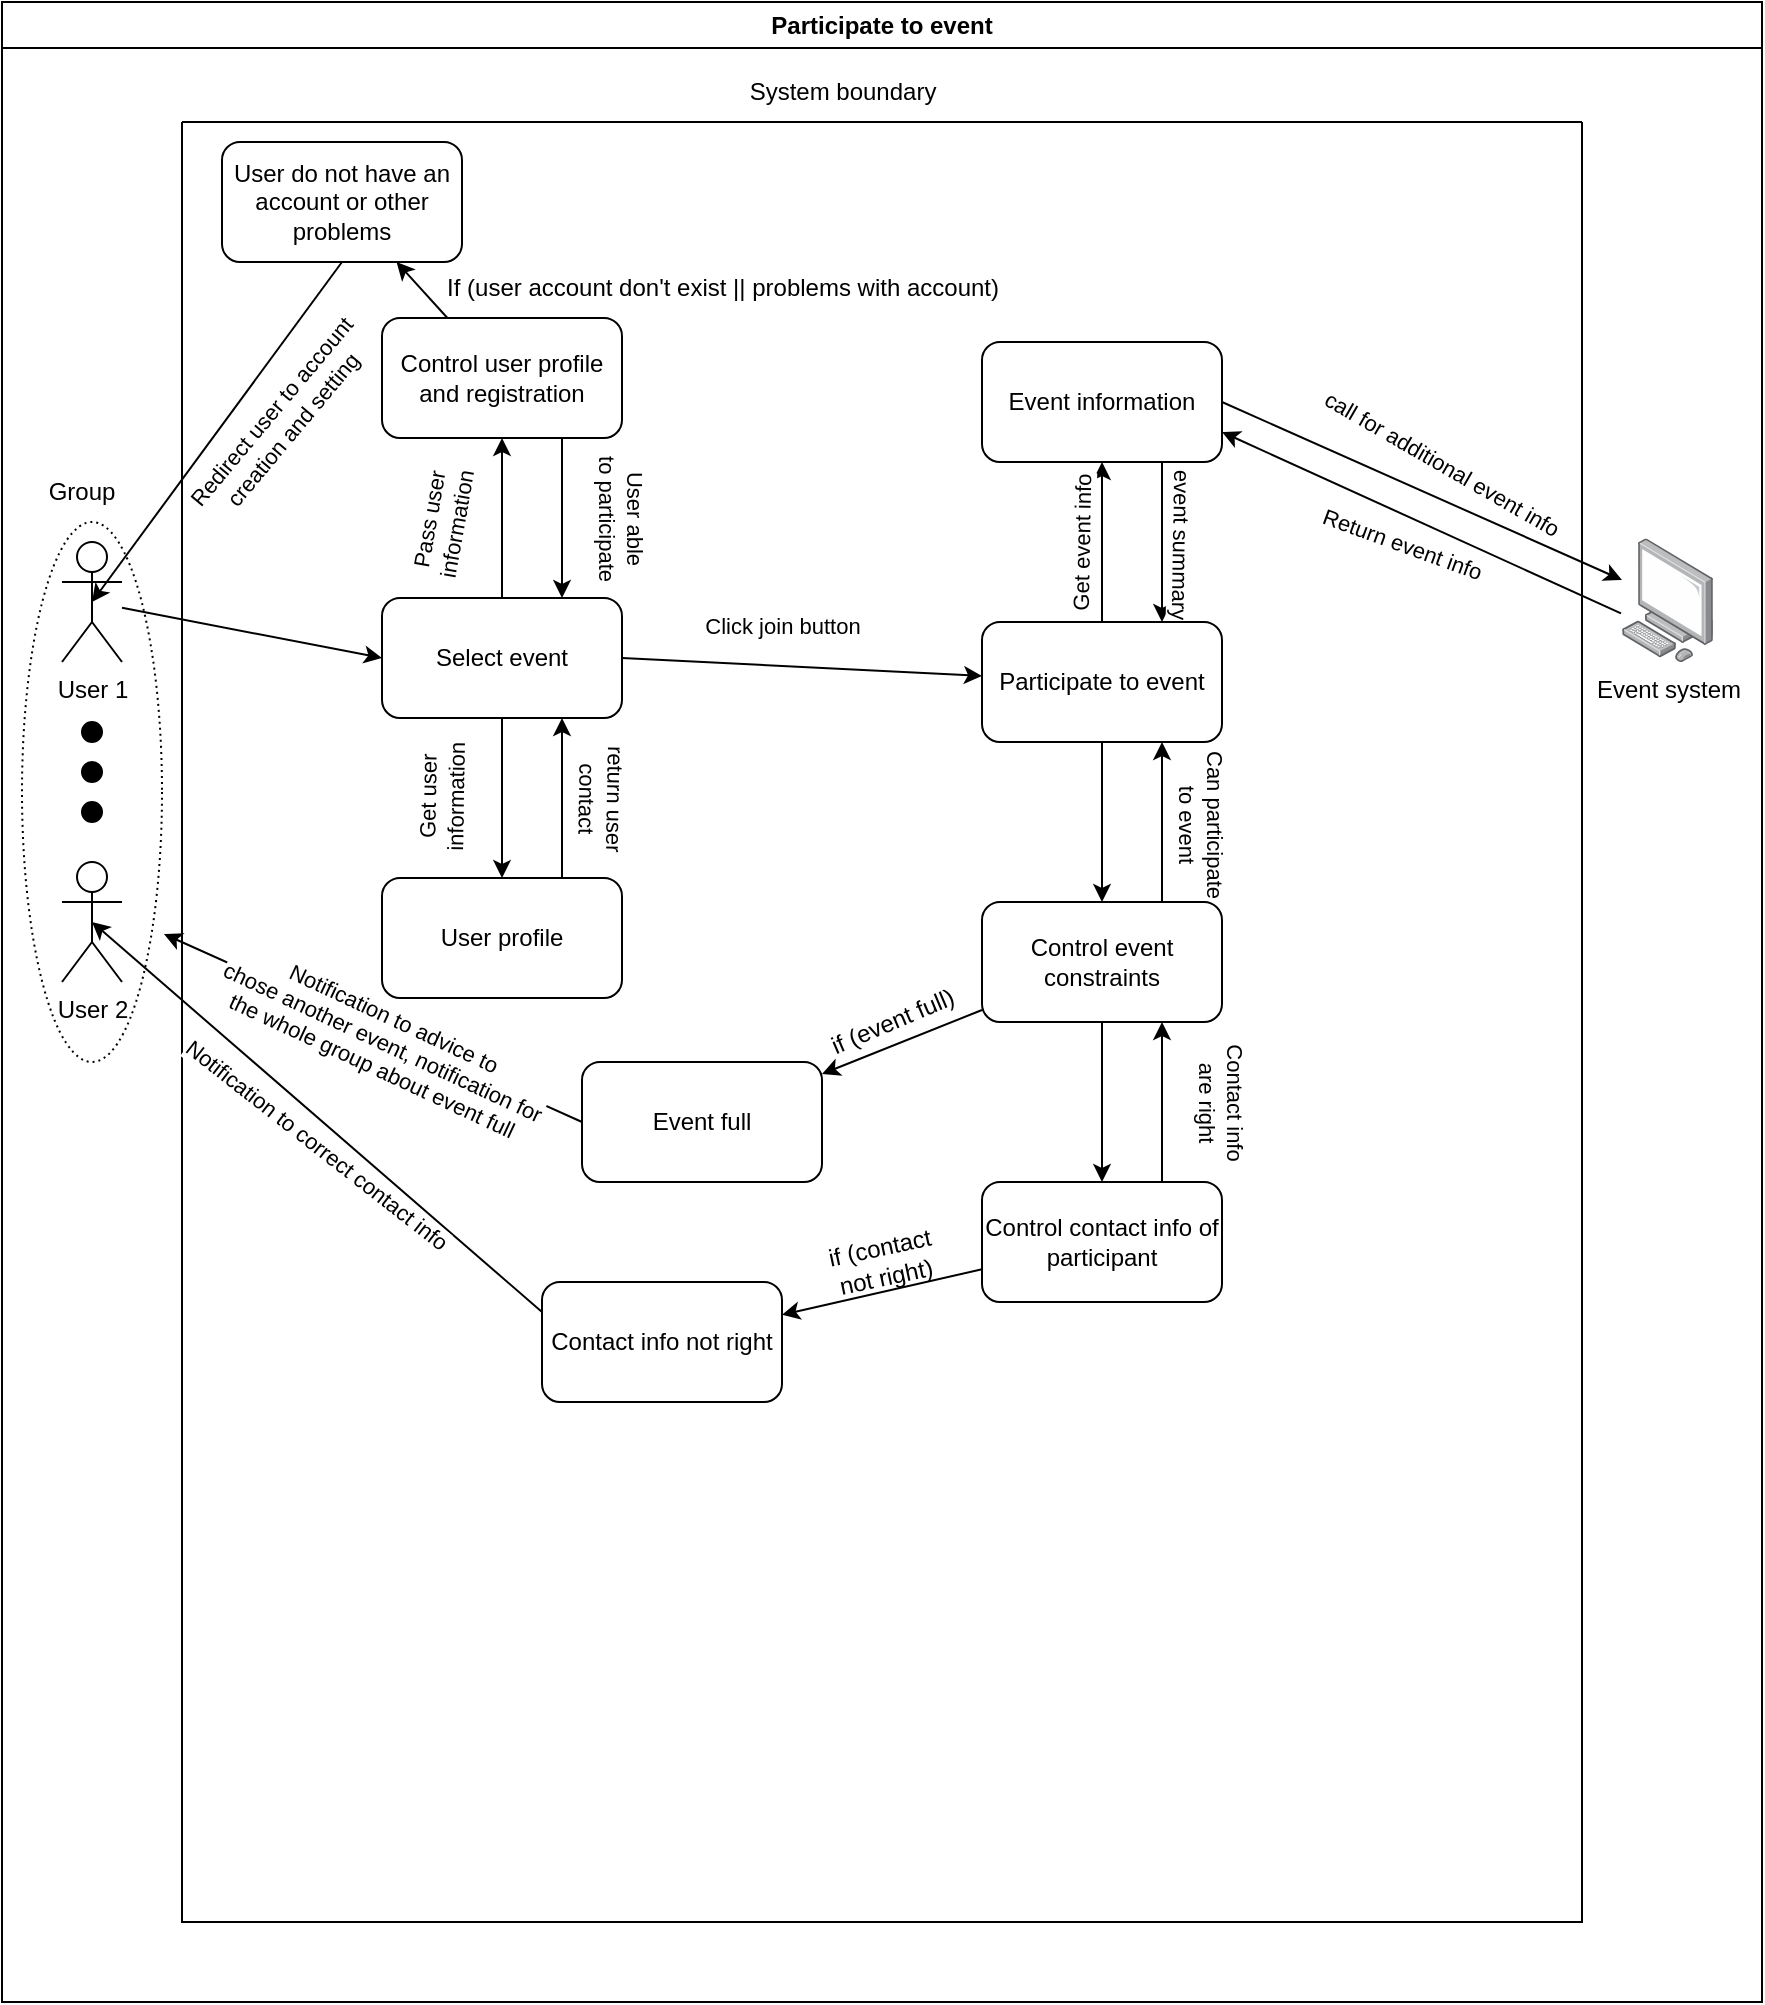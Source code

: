 <mxfile version="21.2.2" type="github">
  <diagram name="Pagina-1" id="0LB9FfLSfmmGYp-lagXw">
    <mxGraphModel dx="1221" dy="759" grid="1" gridSize="10" guides="1" tooltips="1" connect="1" arrows="1" fold="1" page="1" pageScale="1" pageWidth="827" pageHeight="1169" math="0" shadow="0">
      <root>
        <mxCell id="0" />
        <mxCell id="1" parent="0" />
        <mxCell id="jyjkLJiU4tbFKEdJ2gJg-1" value="Participate to event" style="swimlane;whiteSpace=wrap;html=1;" parent="1" vertex="1">
          <mxGeometry x="80" width="880" height="1000" as="geometry" />
        </mxCell>
        <mxCell id="jyjkLJiU4tbFKEdJ2gJg-6" value="" style="ellipse;whiteSpace=wrap;html=1;fillColor=none;dashed=1;dashPattern=1 2;" parent="jyjkLJiU4tbFKEdJ2gJg-1" vertex="1">
          <mxGeometry x="10" y="260" width="70" height="270" as="geometry" />
        </mxCell>
        <mxCell id="jyjkLJiU4tbFKEdJ2gJg-3" value="System boundary" style="text;html=1;align=center;verticalAlign=middle;resizable=0;points=[];autosize=1;strokeColor=none;fillColor=none;" parent="jyjkLJiU4tbFKEdJ2gJg-1" vertex="1">
          <mxGeometry x="360" y="30" width="120" height="30" as="geometry" />
        </mxCell>
        <mxCell id="jyjkLJiU4tbFKEdJ2gJg-4" value="User 2" style="shape=umlActor;verticalLabelPosition=bottom;verticalAlign=top;html=1;outlineConnect=0;" parent="jyjkLJiU4tbFKEdJ2gJg-1" vertex="1">
          <mxGeometry x="30" y="430" width="30" height="60" as="geometry" />
        </mxCell>
        <mxCell id="jyjkLJiU4tbFKEdJ2gJg-5" value="User 1" style="shape=umlActor;verticalLabelPosition=bottom;verticalAlign=top;html=1;outlineConnect=0;" parent="jyjkLJiU4tbFKEdJ2gJg-1" vertex="1">
          <mxGeometry x="30" y="270" width="30" height="60" as="geometry" />
        </mxCell>
        <mxCell id="jyjkLJiU4tbFKEdJ2gJg-7" value="" style="ellipse;whiteSpace=wrap;html=1;aspect=fixed;fillColor=#000000;" parent="jyjkLJiU4tbFKEdJ2gJg-1" vertex="1">
          <mxGeometry x="40" y="360" width="10" height="10" as="geometry" />
        </mxCell>
        <mxCell id="jyjkLJiU4tbFKEdJ2gJg-8" value="" style="ellipse;whiteSpace=wrap;html=1;aspect=fixed;fillColor=#000000;" parent="jyjkLJiU4tbFKEdJ2gJg-1" vertex="1">
          <mxGeometry x="40" y="380" width="10" height="10" as="geometry" />
        </mxCell>
        <mxCell id="jyjkLJiU4tbFKEdJ2gJg-9" value="" style="ellipse;whiteSpace=wrap;html=1;aspect=fixed;fillColor=#000000;" parent="jyjkLJiU4tbFKEdJ2gJg-1" vertex="1">
          <mxGeometry x="40" y="400" width="10" height="10" as="geometry" />
        </mxCell>
        <mxCell id="jyjkLJiU4tbFKEdJ2gJg-10" value="Group" style="text;html=1;strokeColor=none;fillColor=none;align=center;verticalAlign=middle;whiteSpace=wrap;rounded=0;" parent="jyjkLJiU4tbFKEdJ2gJg-1" vertex="1">
          <mxGeometry x="10" y="230" width="60" height="30" as="geometry" />
        </mxCell>
        <mxCell id="jyjkLJiU4tbFKEdJ2gJg-11" value="Event system" style="image;points=[];aspect=fixed;html=1;align=center;shadow=0;dashed=0;image=img/lib/allied_telesis/computer_and_terminals/Personal_Computer.svg;" parent="jyjkLJiU4tbFKEdJ2gJg-1" vertex="1">
          <mxGeometry x="810" y="268.2" width="45.6" height="61.8" as="geometry" />
        </mxCell>
        <mxCell id="jyjkLJiU4tbFKEdJ2gJg-2" value="" style="swimlane;startSize=0;" parent="1" vertex="1">
          <mxGeometry x="170" y="60" width="700" height="900" as="geometry" />
        </mxCell>
        <mxCell id="jyjkLJiU4tbFKEdJ2gJg-14" style="rounded=0;orthogonalLoop=1;jettySize=auto;html=1;exitX=1;exitY=0.5;exitDx=0;exitDy=0;" parent="jyjkLJiU4tbFKEdJ2gJg-2" source="jyjkLJiU4tbFKEdJ2gJg-12" target="jyjkLJiU4tbFKEdJ2gJg-13" edge="1">
          <mxGeometry relative="1" as="geometry" />
        </mxCell>
        <mxCell id="riMscgRFWsUVu2BTz0AU-16" value="Click join button" style="edgeLabel;html=1;align=center;verticalAlign=middle;resizable=0;points=[];" vertex="1" connectable="0" parent="jyjkLJiU4tbFKEdJ2gJg-14">
          <mxGeometry x="-0.19" relative="1" as="geometry">
            <mxPoint x="7" y="-20" as="offset" />
          </mxGeometry>
        </mxCell>
        <mxCell id="riMscgRFWsUVu2BTz0AU-5" value="" style="edgeStyle=none;rounded=0;orthogonalLoop=1;jettySize=auto;html=1;" edge="1" parent="jyjkLJiU4tbFKEdJ2gJg-2" source="jyjkLJiU4tbFKEdJ2gJg-12" target="riMscgRFWsUVu2BTz0AU-4">
          <mxGeometry relative="1" as="geometry" />
        </mxCell>
        <mxCell id="riMscgRFWsUVu2BTz0AU-6" value="Pass user &lt;br&gt;information" style="edgeLabel;html=1;align=center;verticalAlign=middle;resizable=0;points=[];rotation=-80;" vertex="1" connectable="0" parent="riMscgRFWsUVu2BTz0AU-5">
          <mxGeometry x="0.425" y="1" relative="1" as="geometry">
            <mxPoint x="-29" y="19" as="offset" />
          </mxGeometry>
        </mxCell>
        <mxCell id="riMscgRFWsUVu2BTz0AU-11" value="" style="edgeStyle=none;rounded=0;orthogonalLoop=1;jettySize=auto;html=1;" edge="1" parent="jyjkLJiU4tbFKEdJ2gJg-2" source="jyjkLJiU4tbFKEdJ2gJg-12" target="riMscgRFWsUVu2BTz0AU-10">
          <mxGeometry relative="1" as="geometry" />
        </mxCell>
        <mxCell id="riMscgRFWsUVu2BTz0AU-12" value="Get user &lt;br&gt;information" style="edgeLabel;html=1;align=center;verticalAlign=middle;resizable=0;points=[];rotation=-89;" vertex="1" connectable="0" parent="riMscgRFWsUVu2BTz0AU-11">
          <mxGeometry x="-0.358" y="1" relative="1" as="geometry">
            <mxPoint x="-31" y="14" as="offset" />
          </mxGeometry>
        </mxCell>
        <mxCell id="jyjkLJiU4tbFKEdJ2gJg-12" value="Select event" style="rounded=1;whiteSpace=wrap;html=1;" parent="jyjkLJiU4tbFKEdJ2gJg-2" vertex="1">
          <mxGeometry x="100" y="238" width="120" height="60" as="geometry" />
        </mxCell>
        <mxCell id="riMscgRFWsUVu2BTz0AU-18" value="" style="edgeStyle=none;rounded=0;orthogonalLoop=1;jettySize=auto;html=1;" edge="1" parent="jyjkLJiU4tbFKEdJ2gJg-2" source="jyjkLJiU4tbFKEdJ2gJg-13" target="riMscgRFWsUVu2BTz0AU-17">
          <mxGeometry relative="1" as="geometry" />
        </mxCell>
        <mxCell id="riMscgRFWsUVu2BTz0AU-22" value="Get event info" style="edgeLabel;html=1;align=center;verticalAlign=middle;resizable=0;points=[];rotation=-89;" vertex="1" connectable="0" parent="riMscgRFWsUVu2BTz0AU-18">
          <mxGeometry x="0.342" y="-1" relative="1" as="geometry">
            <mxPoint x="-11" y="14" as="offset" />
          </mxGeometry>
        </mxCell>
        <mxCell id="riMscgRFWsUVu2BTz0AU-20" value="" style="edgeStyle=none;rounded=0;orthogonalLoop=1;jettySize=auto;html=1;" edge="1" parent="jyjkLJiU4tbFKEdJ2gJg-2" source="jyjkLJiU4tbFKEdJ2gJg-13" target="riMscgRFWsUVu2BTz0AU-19">
          <mxGeometry relative="1" as="geometry" />
        </mxCell>
        <mxCell id="jyjkLJiU4tbFKEdJ2gJg-13" value="Participate to event" style="rounded=1;whiteSpace=wrap;html=1;" parent="jyjkLJiU4tbFKEdJ2gJg-2" vertex="1">
          <mxGeometry x="400" y="250" width="120" height="60" as="geometry" />
        </mxCell>
        <mxCell id="riMscgRFWsUVu2BTz0AU-3" style="edgeStyle=none;rounded=0;orthogonalLoop=1;jettySize=auto;html=1;exitX=0.5;exitY=0;exitDx=0;exitDy=0;" edge="1" parent="jyjkLJiU4tbFKEdJ2gJg-2" source="jyjkLJiU4tbFKEdJ2gJg-12" target="jyjkLJiU4tbFKEdJ2gJg-12">
          <mxGeometry relative="1" as="geometry" />
        </mxCell>
        <mxCell id="riMscgRFWsUVu2BTz0AU-7" style="edgeStyle=none;rounded=0;orthogonalLoop=1;jettySize=auto;html=1;exitX=0.75;exitY=1;exitDx=0;exitDy=0;entryX=0.75;entryY=0;entryDx=0;entryDy=0;" edge="1" parent="jyjkLJiU4tbFKEdJ2gJg-2" source="riMscgRFWsUVu2BTz0AU-4" target="jyjkLJiU4tbFKEdJ2gJg-12">
          <mxGeometry relative="1" as="geometry" />
        </mxCell>
        <mxCell id="riMscgRFWsUVu2BTz0AU-9" value="User able &lt;br&gt;to participate" style="edgeLabel;html=1;align=center;verticalAlign=middle;resizable=0;points=[];rotation=90;" vertex="1" connectable="0" parent="riMscgRFWsUVu2BTz0AU-7">
          <mxGeometry x="0.317" y="1" relative="1" as="geometry">
            <mxPoint x="29" y="-13" as="offset" />
          </mxGeometry>
        </mxCell>
        <mxCell id="riMscgRFWsUVu2BTz0AU-30" value="" style="edgeStyle=none;rounded=0;orthogonalLoop=1;jettySize=auto;html=1;" edge="1" parent="jyjkLJiU4tbFKEdJ2gJg-2" source="riMscgRFWsUVu2BTz0AU-4" target="riMscgRFWsUVu2BTz0AU-29">
          <mxGeometry relative="1" as="geometry" />
        </mxCell>
        <mxCell id="riMscgRFWsUVu2BTz0AU-4" value="Control user profile&lt;br&gt;and registration" style="rounded=1;whiteSpace=wrap;html=1;" vertex="1" parent="jyjkLJiU4tbFKEdJ2gJg-2">
          <mxGeometry x="100" y="98" width="120" height="60" as="geometry" />
        </mxCell>
        <mxCell id="riMscgRFWsUVu2BTz0AU-14" style="edgeStyle=none;rounded=0;orthogonalLoop=1;jettySize=auto;html=1;exitX=0.75;exitY=0;exitDx=0;exitDy=0;entryX=0.75;entryY=1;entryDx=0;entryDy=0;" edge="1" parent="jyjkLJiU4tbFKEdJ2gJg-2" source="riMscgRFWsUVu2BTz0AU-10" target="jyjkLJiU4tbFKEdJ2gJg-12">
          <mxGeometry relative="1" as="geometry" />
        </mxCell>
        <mxCell id="riMscgRFWsUVu2BTz0AU-15" value="return user &lt;br&gt;contact" style="edgeLabel;html=1;align=center;verticalAlign=middle;resizable=0;points=[];rotation=91;" vertex="1" connectable="0" parent="riMscgRFWsUVu2BTz0AU-14">
          <mxGeometry x="0.408" y="1" relative="1" as="geometry">
            <mxPoint x="21" y="16" as="offset" />
          </mxGeometry>
        </mxCell>
        <mxCell id="riMscgRFWsUVu2BTz0AU-10" value="User profile" style="rounded=1;whiteSpace=wrap;html=1;" vertex="1" parent="jyjkLJiU4tbFKEdJ2gJg-2">
          <mxGeometry x="100" y="378" width="120" height="60" as="geometry" />
        </mxCell>
        <mxCell id="riMscgRFWsUVu2BTz0AU-23" style="edgeStyle=none;rounded=0;orthogonalLoop=1;jettySize=auto;html=1;exitX=0.75;exitY=1;exitDx=0;exitDy=0;entryX=0.75;entryY=0;entryDx=0;entryDy=0;" edge="1" parent="jyjkLJiU4tbFKEdJ2gJg-2" source="riMscgRFWsUVu2BTz0AU-17" target="jyjkLJiU4tbFKEdJ2gJg-13">
          <mxGeometry relative="1" as="geometry" />
        </mxCell>
        <mxCell id="riMscgRFWsUVu2BTz0AU-24" value="Return event info" style="edgeLabel;html=1;align=center;verticalAlign=middle;resizable=0;points=[];rotation=20;" vertex="1" connectable="0" parent="riMscgRFWsUVu2BTz0AU-23">
          <mxGeometry x="-0.417" y="-1" relative="1" as="geometry">
            <mxPoint x="121" y="17" as="offset" />
          </mxGeometry>
        </mxCell>
        <mxCell id="riMscgRFWsUVu2BTz0AU-48" value="event summary" style="edgeLabel;html=1;align=center;verticalAlign=middle;resizable=0;points=[];rotation=91;" vertex="1" connectable="0" parent="riMscgRFWsUVu2BTz0AU-23">
          <mxGeometry x="-0.442" y="-2" relative="1" as="geometry">
            <mxPoint x="12" y="18" as="offset" />
          </mxGeometry>
        </mxCell>
        <mxCell id="riMscgRFWsUVu2BTz0AU-17" value="Event information" style="rounded=1;whiteSpace=wrap;html=1;" vertex="1" parent="jyjkLJiU4tbFKEdJ2gJg-2">
          <mxGeometry x="400" y="110" width="120" height="60" as="geometry" />
        </mxCell>
        <mxCell id="riMscgRFWsUVu2BTz0AU-21" style="edgeStyle=none;rounded=0;orthogonalLoop=1;jettySize=auto;html=1;exitX=0.75;exitY=0;exitDx=0;exitDy=0;entryX=0.75;entryY=1;entryDx=0;entryDy=0;" edge="1" parent="jyjkLJiU4tbFKEdJ2gJg-2" source="riMscgRFWsUVu2BTz0AU-19" target="jyjkLJiU4tbFKEdJ2gJg-13">
          <mxGeometry relative="1" as="geometry" />
        </mxCell>
        <mxCell id="riMscgRFWsUVu2BTz0AU-49" value="Can participate&lt;br&gt;to event" style="edgeLabel;html=1;align=center;verticalAlign=middle;resizable=0;points=[];rotation=90;" vertex="1" connectable="0" parent="riMscgRFWsUVu2BTz0AU-21">
          <mxGeometry x="0.567" y="2" relative="1" as="geometry">
            <mxPoint x="22" y="23" as="offset" />
          </mxGeometry>
        </mxCell>
        <mxCell id="riMscgRFWsUVu2BTz0AU-34" value="" style="edgeStyle=none;rounded=0;orthogonalLoop=1;jettySize=auto;html=1;" edge="1" parent="jyjkLJiU4tbFKEdJ2gJg-2" source="riMscgRFWsUVu2BTz0AU-19" target="riMscgRFWsUVu2BTz0AU-33">
          <mxGeometry relative="1" as="geometry" />
        </mxCell>
        <mxCell id="riMscgRFWsUVu2BTz0AU-37" value="" style="edgeStyle=none;rounded=0;orthogonalLoop=1;jettySize=auto;html=1;" edge="1" parent="jyjkLJiU4tbFKEdJ2gJg-2" source="riMscgRFWsUVu2BTz0AU-19" target="riMscgRFWsUVu2BTz0AU-36">
          <mxGeometry relative="1" as="geometry" />
        </mxCell>
        <mxCell id="riMscgRFWsUVu2BTz0AU-19" value="Control event constraints" style="rounded=1;whiteSpace=wrap;html=1;" vertex="1" parent="jyjkLJiU4tbFKEdJ2gJg-2">
          <mxGeometry x="400" y="390" width="120" height="60" as="geometry" />
        </mxCell>
        <mxCell id="riMscgRFWsUVu2BTz0AU-29" value="User do not have an account or other problems" style="rounded=1;whiteSpace=wrap;html=1;" vertex="1" parent="jyjkLJiU4tbFKEdJ2gJg-2">
          <mxGeometry x="20" y="10" width="120" height="60" as="geometry" />
        </mxCell>
        <mxCell id="riMscgRFWsUVu2BTz0AU-33" value="Event full" style="rounded=1;whiteSpace=wrap;html=1;" vertex="1" parent="jyjkLJiU4tbFKEdJ2gJg-2">
          <mxGeometry x="200" y="470" width="120" height="60" as="geometry" />
        </mxCell>
        <mxCell id="riMscgRFWsUVu2BTz0AU-40" value="" style="edgeStyle=none;rounded=0;orthogonalLoop=1;jettySize=auto;html=1;" edge="1" parent="jyjkLJiU4tbFKEdJ2gJg-2" source="riMscgRFWsUVu2BTz0AU-36" target="riMscgRFWsUVu2BTz0AU-39">
          <mxGeometry relative="1" as="geometry" />
        </mxCell>
        <mxCell id="riMscgRFWsUVu2BTz0AU-46" style="edgeStyle=none;rounded=0;orthogonalLoop=1;jettySize=auto;html=1;exitX=0.75;exitY=0;exitDx=0;exitDy=0;entryX=0.75;entryY=1;entryDx=0;entryDy=0;" edge="1" parent="jyjkLJiU4tbFKEdJ2gJg-2" source="riMscgRFWsUVu2BTz0AU-36" target="riMscgRFWsUVu2BTz0AU-19">
          <mxGeometry relative="1" as="geometry" />
        </mxCell>
        <mxCell id="riMscgRFWsUVu2BTz0AU-50" value="Contact info &lt;br&gt;are right" style="edgeLabel;html=1;align=center;verticalAlign=middle;resizable=0;points=[];rotation=90;" vertex="1" connectable="0" parent="riMscgRFWsUVu2BTz0AU-46">
          <mxGeometry x="0.333" y="3" relative="1" as="geometry">
            <mxPoint x="33" y="13" as="offset" />
          </mxGeometry>
        </mxCell>
        <mxCell id="riMscgRFWsUVu2BTz0AU-36" value="Control contact info of participant" style="rounded=1;whiteSpace=wrap;html=1;" vertex="1" parent="jyjkLJiU4tbFKEdJ2gJg-2">
          <mxGeometry x="400" y="530" width="120" height="60" as="geometry" />
        </mxCell>
        <mxCell id="riMscgRFWsUVu2BTz0AU-39" value="Contact info not right" style="rounded=1;whiteSpace=wrap;html=1;" vertex="1" parent="jyjkLJiU4tbFKEdJ2gJg-2">
          <mxGeometry x="180" y="580" width="120" height="60" as="geometry" />
        </mxCell>
        <mxCell id="riMscgRFWsUVu2BTz0AU-45" value="if (contact &lt;br&gt;not right)" style="text;html=1;align=center;verticalAlign=middle;resizable=0;points=[];autosize=1;strokeColor=none;fillColor=none;rotation=-12;" vertex="1" parent="jyjkLJiU4tbFKEdJ2gJg-2">
          <mxGeometry x="310" y="550" width="80" height="40" as="geometry" />
        </mxCell>
        <mxCell id="riMscgRFWsUVu2BTz0AU-47" value="If (user account don&#39;t exist || problems with account)" style="text;html=1;align=center;verticalAlign=middle;resizable=0;points=[];autosize=1;strokeColor=none;fillColor=none;" vertex="1" parent="jyjkLJiU4tbFKEdJ2gJg-2">
          <mxGeometry x="120" y="68" width="300" height="30" as="geometry" />
        </mxCell>
        <mxCell id="riMscgRFWsUVu2BTz0AU-44" value="if (event full)" style="text;html=1;align=center;verticalAlign=middle;resizable=0;points=[];autosize=1;strokeColor=none;fillColor=none;rotation=-23;" vertex="1" parent="jyjkLJiU4tbFKEdJ2gJg-2">
          <mxGeometry x="310" y="435" width="90" height="30" as="geometry" />
        </mxCell>
        <mxCell id="riMscgRFWsUVu2BTz0AU-1" style="rounded=0;orthogonalLoop=1;jettySize=auto;html=1;entryX=0;entryY=0.5;entryDx=0;entryDy=0;" edge="1" parent="1" source="jyjkLJiU4tbFKEdJ2gJg-5" target="jyjkLJiU4tbFKEdJ2gJg-12">
          <mxGeometry relative="1" as="geometry" />
        </mxCell>
        <mxCell id="riMscgRFWsUVu2BTz0AU-25" style="edgeStyle=none;rounded=0;orthogonalLoop=1;jettySize=auto;html=1;exitX=1;exitY=0.5;exitDx=0;exitDy=0;" edge="1" parent="1" source="riMscgRFWsUVu2BTz0AU-17" target="jyjkLJiU4tbFKEdJ2gJg-11">
          <mxGeometry relative="1" as="geometry" />
        </mxCell>
        <mxCell id="riMscgRFWsUVu2BTz0AU-26" value="call for additional event info" style="edgeLabel;html=1;align=center;verticalAlign=middle;resizable=0;points=[];rotation=30;" vertex="1" connectable="0" parent="riMscgRFWsUVu2BTz0AU-25">
          <mxGeometry x="-0.261" y="3" relative="1" as="geometry">
            <mxPoint x="35" as="offset" />
          </mxGeometry>
        </mxCell>
        <mxCell id="riMscgRFWsUVu2BTz0AU-28" value="" style="edgeStyle=none;rounded=0;orthogonalLoop=1;jettySize=auto;html=1;entryX=1;entryY=0.75;entryDx=0;entryDy=0;exitX=-0.011;exitY=0.607;exitDx=0;exitDy=0;exitPerimeter=0;" edge="1" parent="1" source="jyjkLJiU4tbFKEdJ2gJg-11" target="riMscgRFWsUVu2BTz0AU-17">
          <mxGeometry relative="1" as="geometry">
            <mxPoint x="847.2" y="299.1" as="targetPoint" />
          </mxGeometry>
        </mxCell>
        <mxCell id="riMscgRFWsUVu2BTz0AU-31" style="edgeStyle=none;rounded=0;orthogonalLoop=1;jettySize=auto;html=1;exitX=0.5;exitY=1;exitDx=0;exitDy=0;entryX=0.5;entryY=0.5;entryDx=0;entryDy=0;entryPerimeter=0;" edge="1" parent="1" source="riMscgRFWsUVu2BTz0AU-29" target="jyjkLJiU4tbFKEdJ2gJg-5">
          <mxGeometry relative="1" as="geometry" />
        </mxCell>
        <mxCell id="riMscgRFWsUVu2BTz0AU-32" value="Redirect user to account &lt;br&gt;creation and setting" style="edgeLabel;html=1;align=center;verticalAlign=middle;resizable=0;points=[];rotation=-50;" vertex="1" connectable="0" parent="riMscgRFWsUVu2BTz0AU-31">
          <mxGeometry x="-0.235" y="-4" relative="1" as="geometry">
            <mxPoint x="21" y="17" as="offset" />
          </mxGeometry>
        </mxCell>
        <mxCell id="riMscgRFWsUVu2BTz0AU-35" style="edgeStyle=none;rounded=0;orthogonalLoop=1;jettySize=auto;html=1;exitX=0;exitY=0.5;exitDx=0;exitDy=0;entryX=1.014;entryY=0.763;entryDx=0;entryDy=0;entryPerimeter=0;" edge="1" parent="1" source="riMscgRFWsUVu2BTz0AU-33" target="jyjkLJiU4tbFKEdJ2gJg-6">
          <mxGeometry relative="1" as="geometry" />
        </mxCell>
        <mxCell id="riMscgRFWsUVu2BTz0AU-43" value="Notification to advice to &lt;br&gt;chose another event, notification for &lt;br&gt;the whole group about event full" style="edgeLabel;html=1;align=center;verticalAlign=middle;resizable=0;points=[];rotation=25;" vertex="1" connectable="0" parent="riMscgRFWsUVu2BTz0AU-35">
          <mxGeometry x="0.175" relative="1" as="geometry">
            <mxPoint x="23" y="15" as="offset" />
          </mxGeometry>
        </mxCell>
        <mxCell id="riMscgRFWsUVu2BTz0AU-41" style="edgeStyle=none;rounded=0;orthogonalLoop=1;jettySize=auto;html=1;exitX=0;exitY=0.25;exitDx=0;exitDy=0;entryX=0.5;entryY=0.5;entryDx=0;entryDy=0;entryPerimeter=0;" edge="1" parent="1" source="riMscgRFWsUVu2BTz0AU-39" target="jyjkLJiU4tbFKEdJ2gJg-4">
          <mxGeometry relative="1" as="geometry" />
        </mxCell>
        <mxCell id="riMscgRFWsUVu2BTz0AU-42" value="Notification to correct contact info" style="edgeLabel;html=1;align=center;verticalAlign=middle;resizable=0;points=[];rotation=38;" vertex="1" connectable="0" parent="riMscgRFWsUVu2BTz0AU-41">
          <mxGeometry x="0.254" y="-1" relative="1" as="geometry">
            <mxPoint x="27" y="39" as="offset" />
          </mxGeometry>
        </mxCell>
      </root>
    </mxGraphModel>
  </diagram>
</mxfile>
